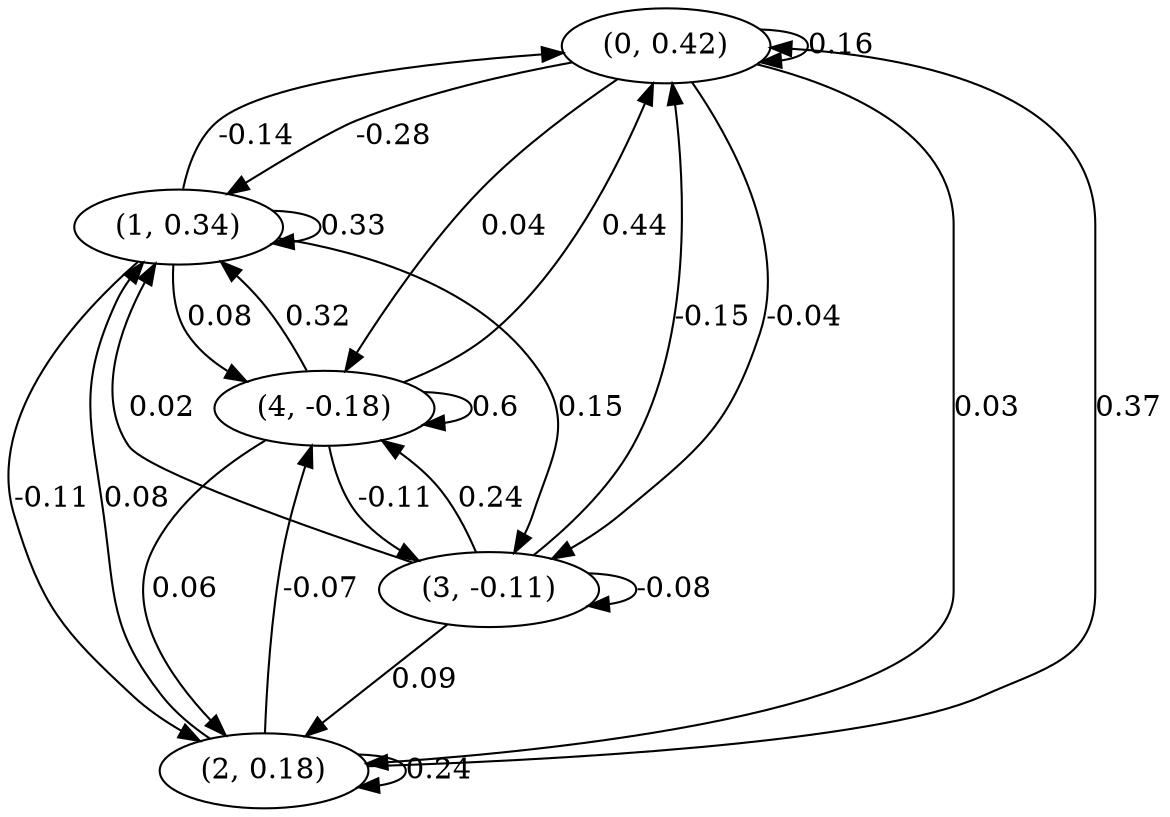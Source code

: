 digraph {
    0 [ label = "(0, 0.42)" ]
    1 [ label = "(1, 0.34)" ]
    2 [ label = "(2, 0.18)" ]
    3 [ label = "(3, -0.11)" ]
    4 [ label = "(4, -0.18)" ]
    0 -> 0 [ label = "0.16" ]
    1 -> 1 [ label = "0.33" ]
    2 -> 2 [ label = "0.24" ]
    3 -> 3 [ label = "-0.08" ]
    4 -> 4 [ label = "0.6" ]
    1 -> 0 [ label = "-0.14" ]
    2 -> 0 [ label = "0.37" ]
    3 -> 0 [ label = "-0.15" ]
    4 -> 0 [ label = "0.44" ]
    0 -> 1 [ label = "-0.28" ]
    2 -> 1 [ label = "0.08" ]
    3 -> 1 [ label = "0.02" ]
    4 -> 1 [ label = "0.32" ]
    0 -> 2 [ label = "0.03" ]
    1 -> 2 [ label = "-0.11" ]
    3 -> 2 [ label = "0.09" ]
    4 -> 2 [ label = "0.06" ]
    0 -> 3 [ label = "-0.04" ]
    1 -> 3 [ label = "0.15" ]
    4 -> 3 [ label = "-0.11" ]
    0 -> 4 [ label = "0.04" ]
    1 -> 4 [ label = "0.08" ]
    2 -> 4 [ label = "-0.07" ]
    3 -> 4 [ label = "0.24" ]
}

